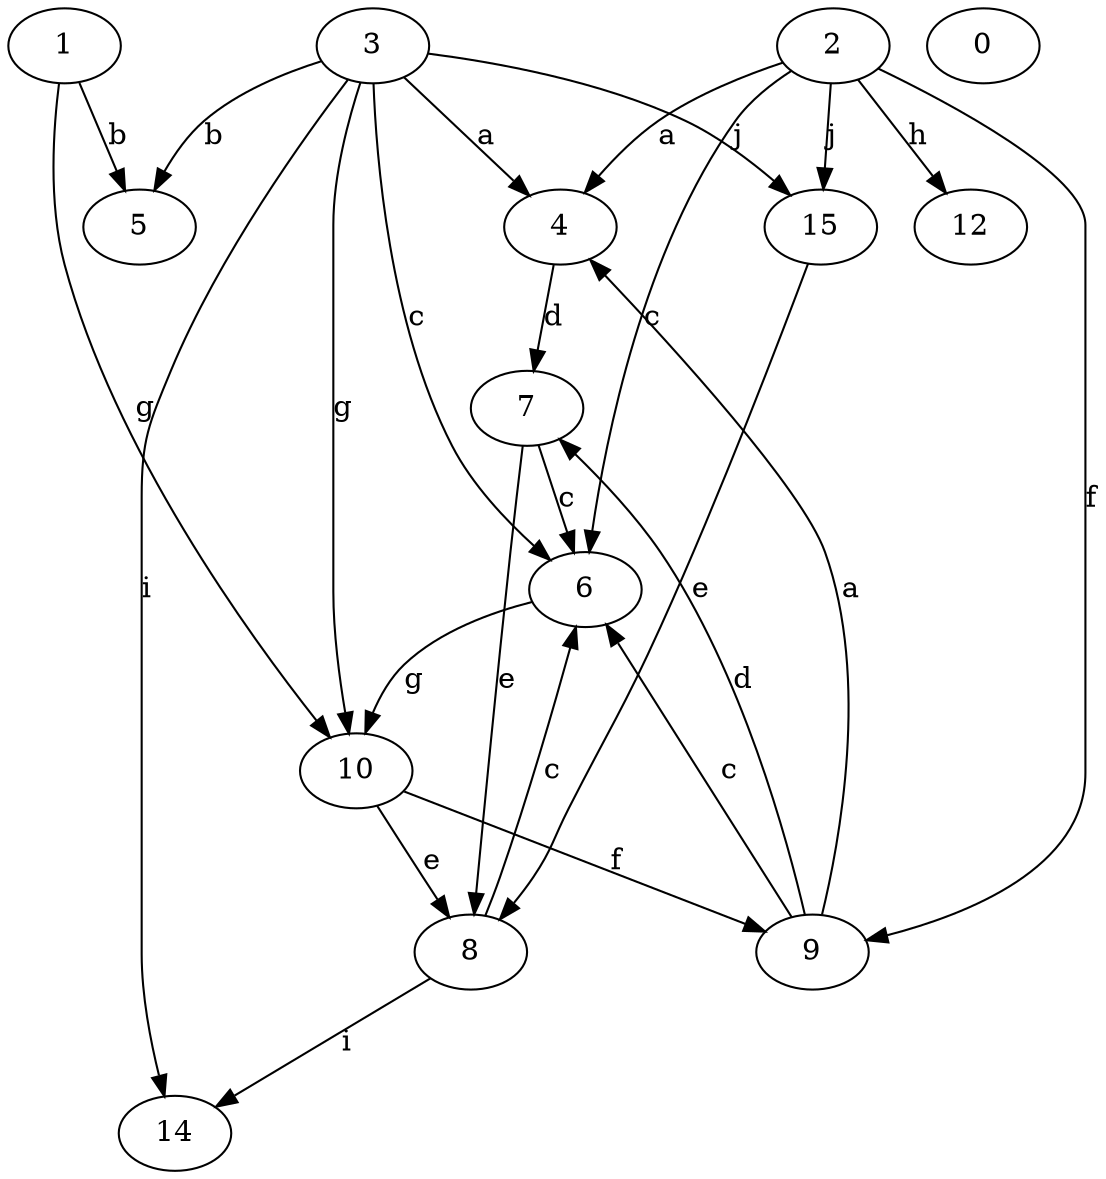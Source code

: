 strict digraph  {
2;
3;
4;
5;
6;
7;
8;
0;
9;
10;
12;
1;
14;
15;
2 -> 4  [label=a];
2 -> 6  [label=c];
2 -> 9  [label=f];
2 -> 12  [label=h];
2 -> 15  [label=j];
3 -> 4  [label=a];
3 -> 5  [label=b];
3 -> 6  [label=c];
3 -> 10  [label=g];
3 -> 14  [label=i];
3 -> 15  [label=j];
4 -> 7  [label=d];
6 -> 10  [label=g];
7 -> 6  [label=c];
7 -> 8  [label=e];
8 -> 6  [label=c];
8 -> 14  [label=i];
9 -> 4  [label=a];
9 -> 6  [label=c];
9 -> 7  [label=d];
10 -> 8  [label=e];
10 -> 9  [label=f];
1 -> 5  [label=b];
1 -> 10  [label=g];
15 -> 8  [label=e];
}
